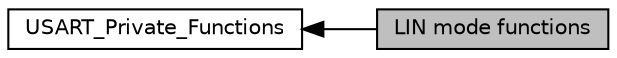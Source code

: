 digraph "LIN mode functions"
{
  edge [fontname="Helvetica",fontsize="10",labelfontname="Helvetica",labelfontsize="10"];
  node [fontname="Helvetica",fontsize="10",shape=record];
  rankdir=LR;
  Node0 [label="LIN mode functions",height=0.2,width=0.4,color="black", fillcolor="grey75", style="filled", fontcolor="black"];
  Node1 [label="USART_Private_Functions",height=0.2,width=0.4,color="black", fillcolor="white", style="filled",URL="$group___u_s_a_r_t___private___functions.html"];
  Node1->Node0 [shape=plaintext, dir="back", style="solid"];
}
